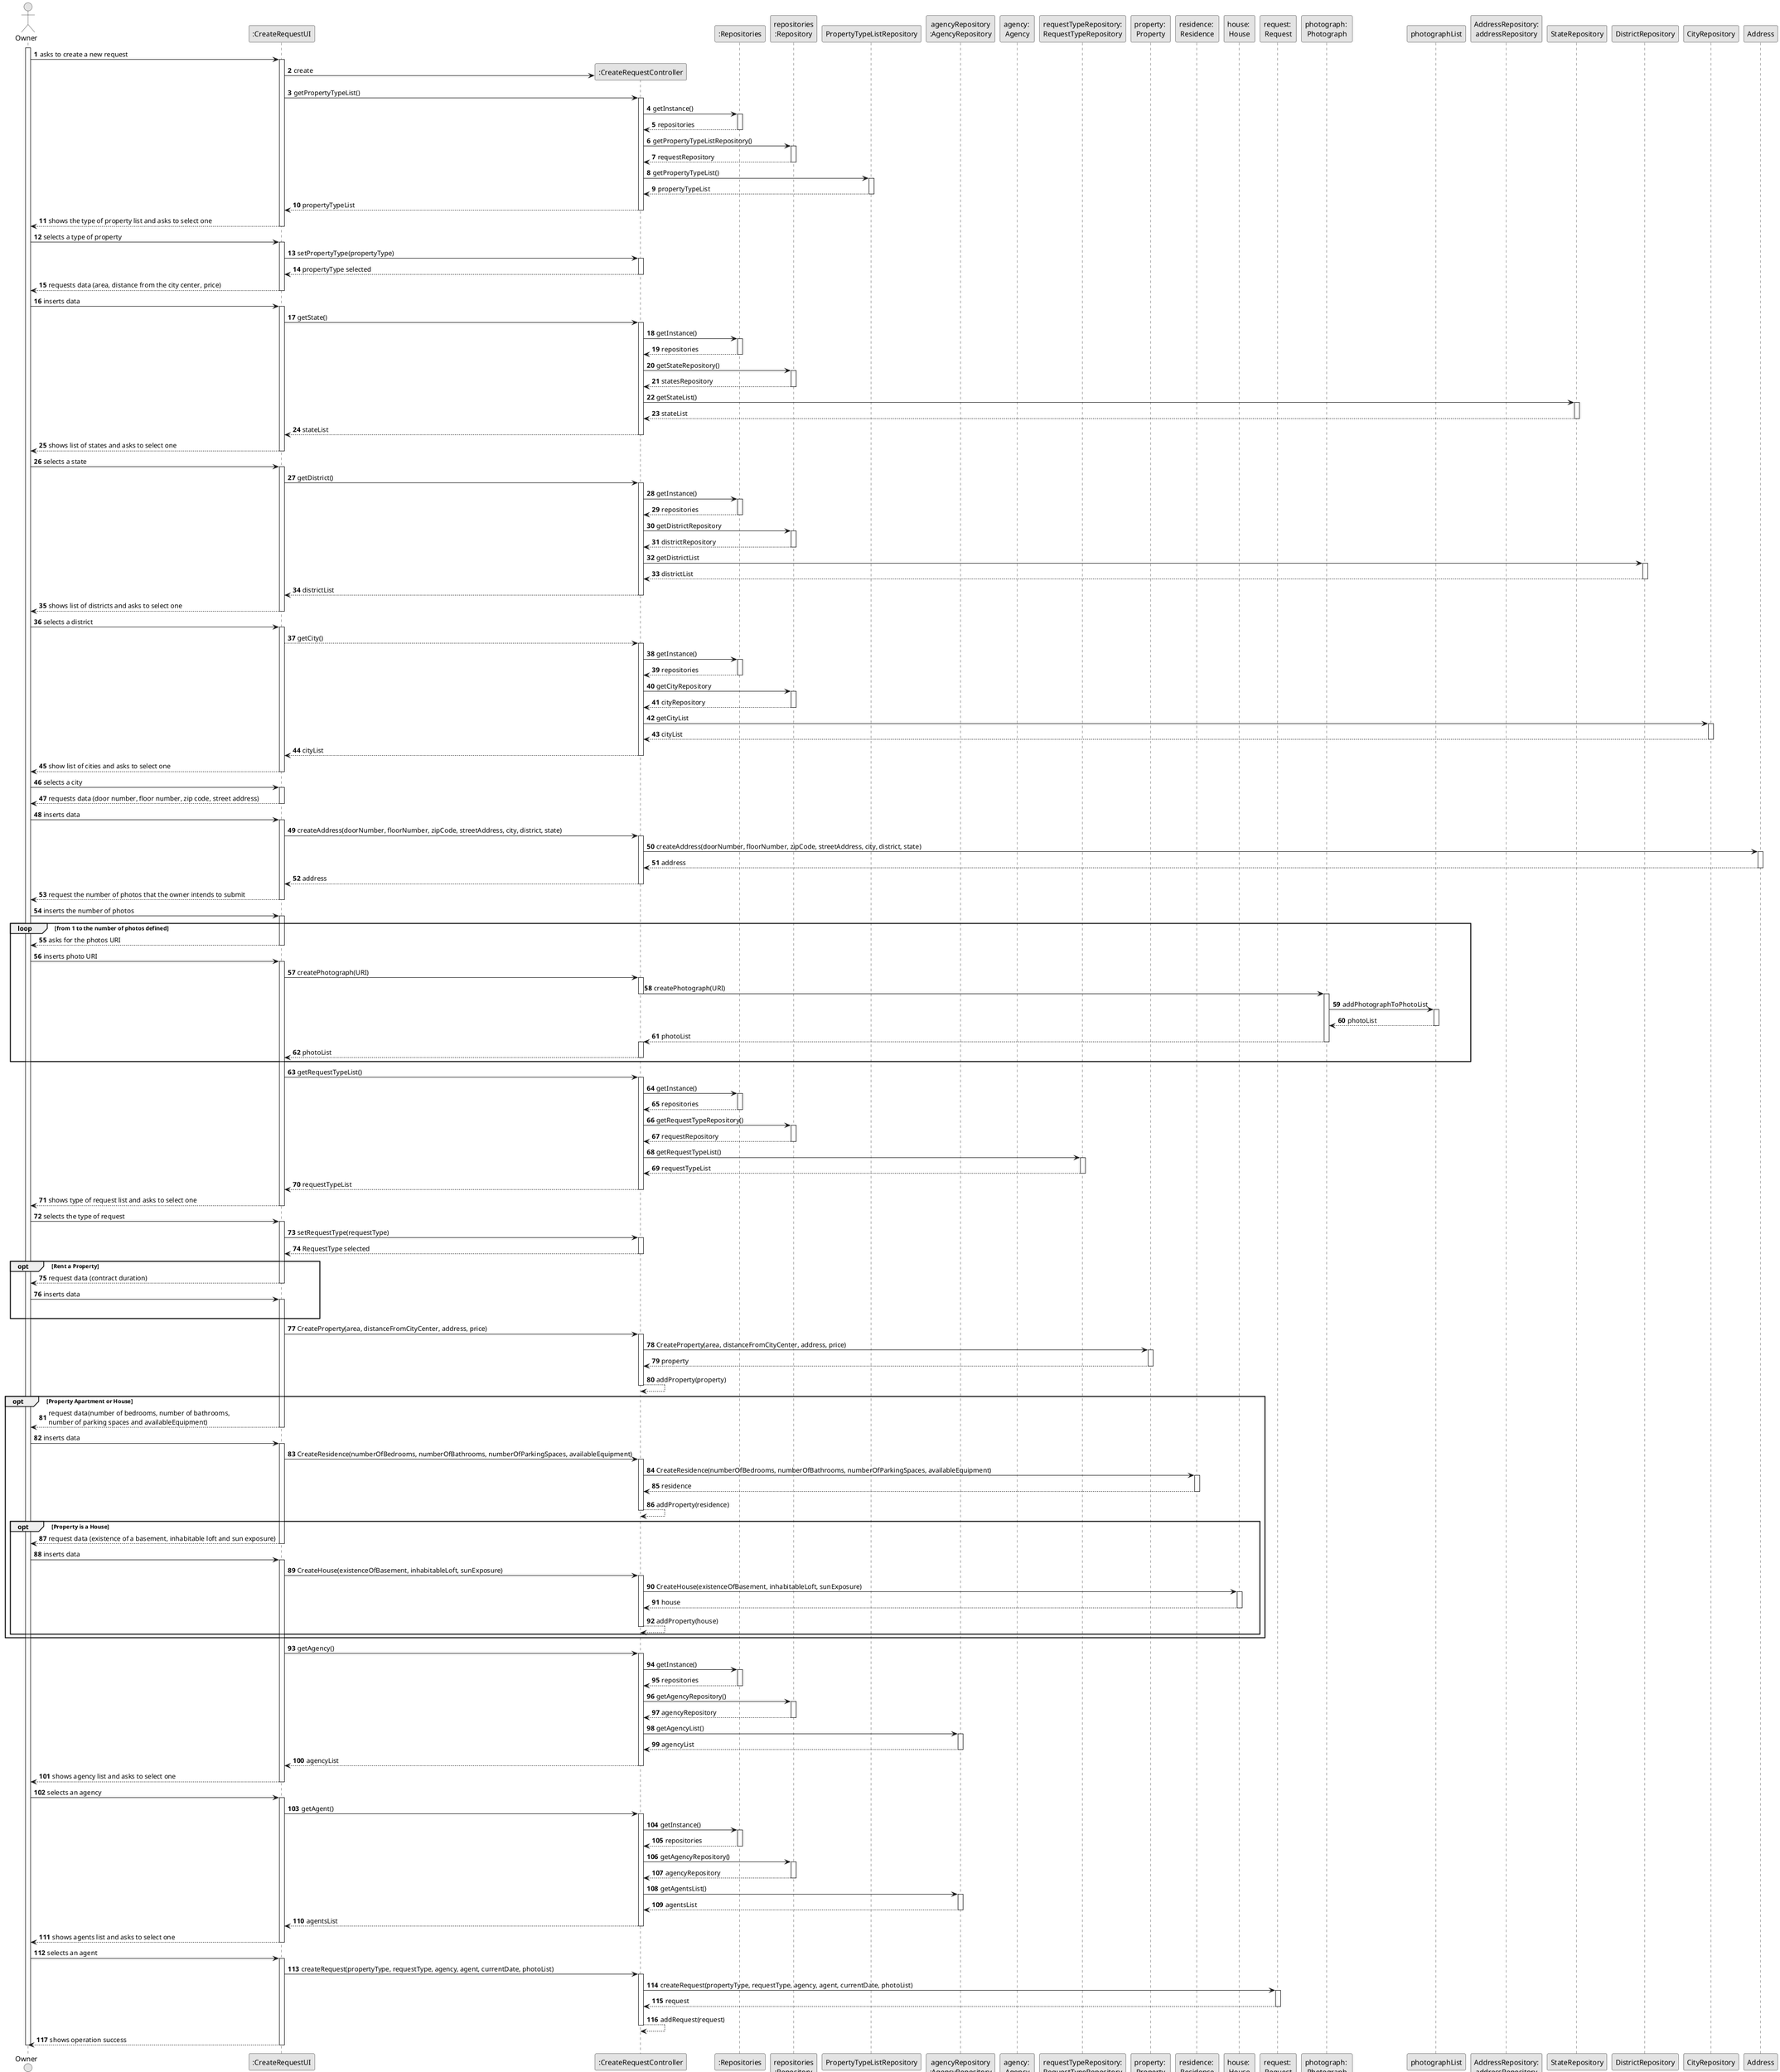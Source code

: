 @startuml
skinparam monochrome true
skinparam packageStyle rectangle
skinparam shadowing false

autonumber

'hide footbox
actor "Owner" as ADM
participant ":CreateRequestUI" as UI
participant ":CreateRequestController" as CTRL
participant ":Repositories" as Rep
participant "repositories\n:Repository" as PLAT
participant "PropertyTypeListRepository" as PTLR
participant "agencyRepository\n:AgencyRepository" as agencyRepository
participant "agency: \nAgency" as agency
participant "requestTypeRepository:\nRequestTypeRepository" as RequestRepository
participant "property: \nProperty" as property
participant "residence: \nResidence" as residence
participant "house: \nHouse" as house
participant "request: \nRequest" as Req
participant "photograph: \nPhotograph" as Photo
participant "photographList" as PhotoList
participant "AddressRepository:\naddressRepository" as AddressRepository

activate ADM

        ADM -> UI : asks to create a new request

        activate UI

            UI -> CTRL** : create

            UI -> CTRL : getPropertyTypeList()
            activate CTRL

                CTRL -> Rep : getInstance()
                activate Rep

                    Rep --> CTRL: repositories
                deactivate Rep

                CTRL -> PLAT : getPropertyTypeListRepository()
                activate PLAT

                    PLAT --> CTRL: requestRepository
                deactivate PLAT

                CTRL -> PTLR : getPropertyTypeList()
                activate PTLR

                PTLR --> CTRL : propertyTypeList
                deactivate PTLR

                CTRL --> UI : propertyTypeList
            deactivate CTRL

            UI --> ADM : shows the type of property list and asks to select one
        deactivate UI

    ADM -> UI : selects a type of property
    activate UI

    UI -> CTRL : setPropertyType(propertyType)

    activate CTRL

    CTRL --> UI : propertyType selected

    deactivate CTRL

    UI --> ADM : requests data (area, distance from the city center, price)

    deactivate UI

    ADM -> UI: inserts data

    activate UI

   UI -> CTRL : getState()
               activate CTRL

                       CTRL -> Rep : getInstance()
                       activate Rep

                       Rep --> CTRL: repositories
                       deactivate Rep

                       CTRL -> PLAT : getStateRepository()

                       activate PLAT

                       PLAT --> CTRL : statesRepository

                       deactivate PLAT

                       CTRL -> StateRepository : getStateList()

                       activate StateRepository

                       StateRepository --> CTRL : stateList

                       deactivate StateRepository

               CTRL --> UI : stateList
               deactivate CTRL

    UI --> ADM : shows list of states and asks to select one
                deactivate UI

                ADM -> UI : selects a state
                activate UI

                UI -> CTRL : getDistrict()
                activate CTRL

                        CTRL -> Rep : getInstance()
                        activate Rep

                        Rep --> CTRL: repositories
                        deactivate Rep

                        CTRL -> PLAT : getDistrictRepository

                        activate PLAT

                        PLAT --> CTRL : districtRepository

                        deactivate PLAT

                        CTRL -> DistrictRepository : getDistrictList
                        activate DistrictRepository

                        DistrictRepository --> CTRL : districtList
                        deactivate DistrictRepository


                CTRL --> UI : districtList
                deactivate CTRL

                UI --> ADM : shows list of districts and asks to select one
                deactivate UI

                ADM -> UI : selects a district
                activate UI

                UI --> CTRL : getCity()
                activate CTRL

                    CTRL -> Rep : getInstance()
                    activate Rep

                    Rep --> CTRL: repositories
                    deactivate Rep

                    CTRL -> PLAT : getCityRepository
                    activate PLAT

                    PLAT --> CTRL : cityRepository
                    deactivate PLAT

                    CTRL -> CityRepository : getCityList

                    activate CityRepository

                    CityRepository --> CTRL : cityList

                    deactivate CityRepository

                CTRL --> UI : cityList
                deactivate CTRL

                UI --> ADM : show list of cities and asks to select one
                deactivate UI

                ADM -> UI: selects a city

                activate UI

                UI --> ADM : requests data (door number, floor number, zip code, street address)

                deactivate UI

                ADM -> UI : inserts data
                activate UI

                        UI -> CTRL :createAddress(doorNumber, floorNumber, zipCode, streetAddress, city, district, state)
                        activate CTRL

                        CTRL -> Address : createAddress(doorNumber, floorNumber, zipCode, streetAddress, city, district, state)
                        activate Address

                        Address --> CTRL : address
                        deactivate Address

                        CTRL --> UI : address
                        deactivate CTRL

    UI --> ADM :  request the number of photos that the owner intends to submit

    deactivate UI

    ADM -> UI : inserts the number of photos

    activate UI

    loop from 1 to the number of photos defined
    UI --> ADM : asks for the photos URI

    deactivate UI

    ADM -> UI : inserts photo URI
    activate UI

    UI -> CTRL : createPhotograph(URI)
    activate CTRL

            CTRL -> Photo: createPhotograph(URI)
            deactivate CTRL

            activate Photo

    Photo -> PhotoList : addPhotographToPhotoList

    activate PhotoList

    PhotoList --> Photo : photoList

    deactivate PhotoList

    Photo --> CTRL : photoList

    deactivate Photo

    activate CTRL

    CTRL --> UI : photoList

    deactivate CTRL

    end

    UI -> CTRL : getRequestTypeList()
                activate CTRL

                    CTRL -> Rep : getInstance()
                    activate Rep

                        Rep --> CTRL: repositories
                    deactivate Rep

                    CTRL -> PLAT : getRequestTypeRepository()
                    activate PLAT

                        PLAT --> CTRL: requestRepository
                    deactivate PLAT

                    CTRL -> RequestRepository : getRequestTypeList()

                    activate RequestRepository

                    RequestRepository --> CTRL : requestTypeList
                    deactivate RequestRepository

                    CTRL --> UI : requestTypeList
                deactivate CTRL


    deactivate CTRL

   UI --> ADM : shows type of request list and asks to select one

   deactivate UI

   ADM -> UI : selects the type of request

   activate UI

   UI -> CTRL : setRequestType(requestType)

   activate CTRL

   CTRL -->  UI : RequestType selected

   deactivate CTRL

    opt Rent a Property

    UI-->ADM : request data (contract duration)
    deactivate UI

    ADM -> UI : inserts data

    activate UI

    deactivate CTRL
    end

    UI -> CTRL : CreateProperty(area, distanceFromCityCenter, address, price)

    activate CTRL

    CTRL -> property : CreateProperty(area, distanceFromCityCenter, address, price)

    activate property

    property --> CTRL : property

    deactivate property

    CTRL --> CTRL : addProperty(property)

    deactivate CTRL

    opt Property Apartment or House

    UI--> ADM : request data(number of bedrooms, number of bathrooms, \nnumber of parking spaces and availableEquipment)
    deactivate UI

    ADM -> UI : inserts data
    activate UI

    UI -> CTRL : CreateResidence(numberOfBedrooms, numberOfBathrooms, numberOfParkingSpaces, availableEquipment)

    activate CTRL

    CTRL -> residence : CreateResidence(numberOfBedrooms, numberOfBathrooms, numberOfParkingSpaces, availableEquipment)

    activate residence

    residence --> CTRL : residence

    deactivate residence

    CTRL --> CTRL : addProperty(residence)

    deactivate CTRL

    opt Property is a House

    UI --> ADM : request data (existence of a basement, inhabitable loft and sun exposure)

    deactivate UI
    ADM-> UI : inserts data

    activate UI

    UI -> CTRL : CreateHouse(existenceOfBasement, inhabitableLoft, sunExposure)

    activate CTRL

    CTRL -> house : CreateHouse(existenceOfBasement, inhabitableLoft, sunExposure)

    activate house

    house --> CTRL : house

    deactivate house

    CTRL --> CTRL : addProperty(house)

    deactivate CTRL

    end

    end

    UI -> CTRL : getAgency()

    activate CTRL

                        CTRL -> Rep : getInstance()
                        activate Rep

                            Rep --> CTRL: repositories
                        deactivate Rep

                        CTRL -> PLAT : getAgencyRepository()
                        activate PLAT

                            PLAT --> CTRL: agencyRepository
                        deactivate PLAT

                        CTRL -> agencyRepository : getAgencyList()

                        activate agencyRepository

                        agencyRepository --> CTRL : agencyList
                        deactivate agencyRepository

                        CTRL --> UI : agencyList
                    deactivate CTRL

        deactivate CTRL

    UI --> ADM : shows agency list and asks to select one
    deactivate UI
    ADM -> UI : selects an agency
    activate UI

     UI -> CTRL : getAgent()

        activate CTRL

                            CTRL -> Rep : getInstance()
                            activate Rep

                                Rep --> CTRL: repositories
                            deactivate Rep

                            CTRL -> PLAT : getAgencyRepository()
                            activate PLAT

                                PLAT --> CTRL: agencyRepository
                            deactivate PLAT

                            CTRL -> agencyRepository : getAgentsList()

                            activate agencyRepository

                            agencyRepository --> CTRL : agentsList
                            deactivate agencyRepository

                            CTRL --> UI : agentsList
                        deactivate CTRL

            deactivate CTRL

    UI --> ADM : shows agents list and asks to select one
    deactivate UI

    ADM -> UI : selects an agent

    activate UI

    UI -> CTRL : createRequest(propertyType, requestType, agency, agent, currentDate, photoList)

    activate CTRL

    CTRL -> Req : createRequest(propertyType, requestType, agency, agent, currentDate, photoList)

    activate Req

    Req --> CTRL : request

    deactivate Req

    CTRL --> CTRL : addRequest(request)

    deactivate CTRL

    UI --> ADM : shows operation success
    deactivate UI
    deactivate ADM
    @enduml